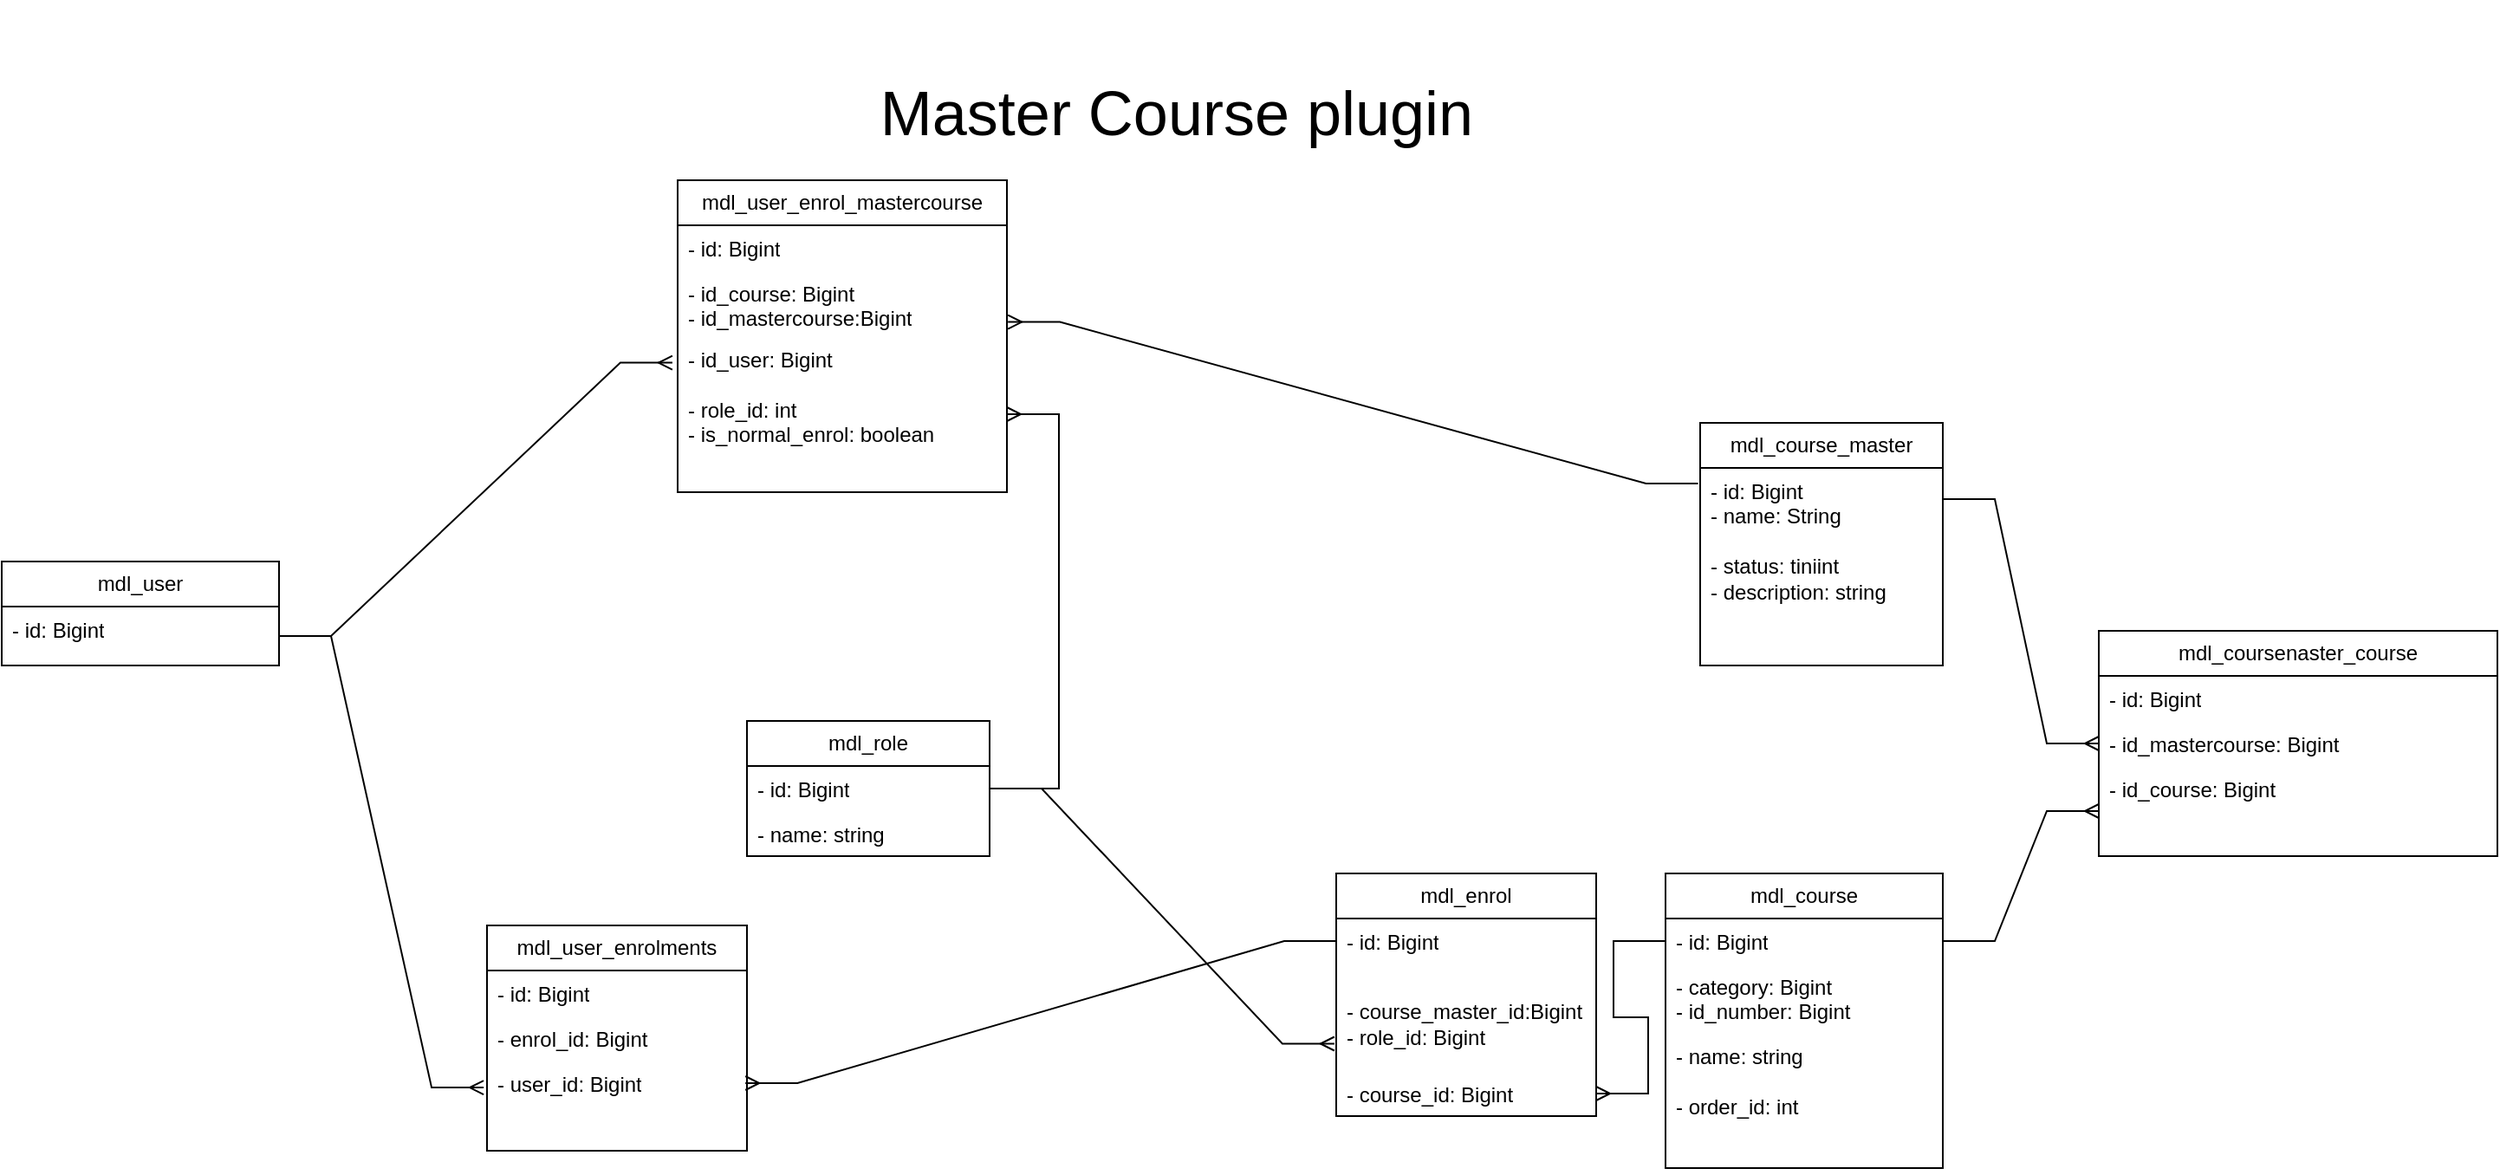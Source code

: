 <mxfile>
    <diagram name="Trang-1" id="vvAySkEcpuYet9gHZzhA">
        <mxGraphModel dx="2301" dy="2097" grid="1" gridSize="10" guides="1" tooltips="1" connect="1" arrows="1" fold="1" page="1" pageScale="1" pageWidth="827" pageHeight="1169" math="0" shadow="0">
            <root>
                <mxCell id="0"/>
                <mxCell id="1" parent="0"/>
                <mxCell id="FjE_208zSfqARchq0bAL-17" value="mdl_user_enrolments" style="swimlane;fontStyle=0;childLayout=stackLayout;horizontal=1;startSize=26;fillColor=none;horizontalStack=0;resizeParent=1;resizeParentMax=0;resizeLast=0;collapsible=1;marginBottom=0;whiteSpace=wrap;html=1;" parent="1" vertex="1">
                    <mxGeometry x="-120" y="-180" width="150" height="130" as="geometry"/>
                </mxCell>
                <mxCell id="FjE_208zSfqARchq0bAL-18" value="- id: Bigint" style="text;strokeColor=none;fillColor=none;align=left;verticalAlign=top;spacingLeft=4;spacingRight=4;overflow=hidden;rotatable=0;points=[[0,0.5],[1,0.5]];portConstraint=eastwest;whiteSpace=wrap;html=1;" parent="FjE_208zSfqARchq0bAL-17" vertex="1">
                    <mxGeometry y="26" width="150" height="26" as="geometry"/>
                </mxCell>
                <mxCell id="FjE_208zSfqARchq0bAL-19" value="- enrol_id: Bigint" style="text;strokeColor=none;fillColor=none;align=left;verticalAlign=top;spacingLeft=4;spacingRight=4;overflow=hidden;rotatable=0;points=[[0,0.5],[1,0.5]];portConstraint=eastwest;whiteSpace=wrap;html=1;" parent="FjE_208zSfqARchq0bAL-17" vertex="1">
                    <mxGeometry y="52" width="150" height="26" as="geometry"/>
                </mxCell>
                <mxCell id="FjE_208zSfqARchq0bAL-20" value="- user_id: Bigint&lt;br&gt;" style="text;strokeColor=none;fillColor=none;align=left;verticalAlign=top;spacingLeft=4;spacingRight=4;overflow=hidden;rotatable=0;points=[[0,0.5],[1,0.5]];portConstraint=eastwest;whiteSpace=wrap;html=1;" parent="FjE_208zSfqARchq0bAL-17" vertex="1">
                    <mxGeometry y="78" width="150" height="52" as="geometry"/>
                </mxCell>
                <mxCell id="FjE_208zSfqARchq0bAL-21" value="mdl_enrol" style="swimlane;fontStyle=0;childLayout=stackLayout;horizontal=1;startSize=26;fillColor=none;horizontalStack=0;resizeParent=1;resizeParentMax=0;resizeLast=0;collapsible=1;marginBottom=0;whiteSpace=wrap;html=1;" parent="1" vertex="1">
                    <mxGeometry x="370" y="-210" width="150" height="140" as="geometry"/>
                </mxCell>
                <mxCell id="FjE_208zSfqARchq0bAL-22" value="- id: Bigint" style="text;strokeColor=none;fillColor=none;align=left;verticalAlign=top;spacingLeft=4;spacingRight=4;overflow=hidden;rotatable=0;points=[[0,0.5],[1,0.5]];portConstraint=eastwest;whiteSpace=wrap;html=1;" parent="FjE_208zSfqARchq0bAL-21" vertex="1">
                    <mxGeometry y="26" width="150" height="26" as="geometry"/>
                </mxCell>
                <mxCell id="FjE_208zSfqARchq0bAL-24" value="&lt;br&gt;- course_master_id:Bigint&lt;br&gt;- role_id: Bigint" style="text;strokeColor=none;fillColor=none;align=left;verticalAlign=top;spacingLeft=4;spacingRight=4;overflow=hidden;rotatable=0;points=[[0,0.5],[1,0.5]];portConstraint=eastwest;whiteSpace=wrap;html=1;" parent="FjE_208zSfqARchq0bAL-21" vertex="1">
                    <mxGeometry y="52" width="150" height="62" as="geometry"/>
                </mxCell>
                <mxCell id="FjE_208zSfqARchq0bAL-23" value="- course_id: Bigint" style="text;strokeColor=none;fillColor=none;align=left;verticalAlign=top;spacingLeft=4;spacingRight=4;overflow=hidden;rotatable=0;points=[[0,0.5],[1,0.5]];portConstraint=eastwest;whiteSpace=wrap;html=1;" parent="FjE_208zSfqARchq0bAL-21" vertex="1">
                    <mxGeometry y="114" width="150" height="26" as="geometry"/>
                </mxCell>
                <mxCell id="FjE_208zSfqARchq0bAL-25" value="mdl_role" style="swimlane;fontStyle=0;childLayout=stackLayout;horizontal=1;startSize=26;fillColor=none;horizontalStack=0;resizeParent=1;resizeParentMax=0;resizeLast=0;collapsible=1;marginBottom=0;whiteSpace=wrap;html=1;" parent="1" vertex="1">
                    <mxGeometry x="30" y="-298" width="140" height="78" as="geometry"/>
                </mxCell>
                <mxCell id="FjE_208zSfqARchq0bAL-26" value="- id: Bigint" style="text;strokeColor=none;fillColor=none;align=left;verticalAlign=top;spacingLeft=4;spacingRight=4;overflow=hidden;rotatable=0;points=[[0,0.5],[1,0.5]];portConstraint=eastwest;whiteSpace=wrap;html=1;" parent="FjE_208zSfqARchq0bAL-25" vertex="1">
                    <mxGeometry y="26" width="140" height="26" as="geometry"/>
                </mxCell>
                <mxCell id="FjE_208zSfqARchq0bAL-27" value="- name: string" style="text;strokeColor=none;fillColor=none;align=left;verticalAlign=top;spacingLeft=4;spacingRight=4;overflow=hidden;rotatable=0;points=[[0,0.5],[1,0.5]];portConstraint=eastwest;whiteSpace=wrap;html=1;" parent="FjE_208zSfqARchq0bAL-25" vertex="1">
                    <mxGeometry y="52" width="140" height="26" as="geometry"/>
                </mxCell>
                <mxCell id="FjE_208zSfqARchq0bAL-36" value="mdl_course" style="swimlane;fontStyle=0;childLayout=stackLayout;horizontal=1;startSize=26;fillColor=none;horizontalStack=0;resizeParent=1;resizeParentMax=0;resizeLast=0;collapsible=1;marginBottom=0;whiteSpace=wrap;html=1;" parent="1" vertex="1">
                    <mxGeometry x="560" y="-210" width="160" height="170" as="geometry">
                        <mxRectangle x="160" y="310" width="100" height="30" as="alternateBounds"/>
                    </mxGeometry>
                </mxCell>
                <mxCell id="FjE_208zSfqARchq0bAL-37" value="- id: Bigint" style="text;strokeColor=none;fillColor=none;align=left;verticalAlign=top;spacingLeft=4;spacingRight=4;overflow=hidden;rotatable=0;points=[[0,0.5],[1,0.5]];portConstraint=eastwest;whiteSpace=wrap;html=1;" parent="FjE_208zSfqARchq0bAL-36" vertex="1">
                    <mxGeometry y="26" width="160" height="26" as="geometry"/>
                </mxCell>
                <mxCell id="FjE_208zSfqARchq0bAL-38" value="- category: Bigint&lt;br&gt;- id_number: Bigint" style="text;strokeColor=none;fillColor=none;align=left;verticalAlign=top;spacingLeft=4;spacingRight=4;overflow=hidden;rotatable=0;points=[[0,0.5],[1,0.5]];portConstraint=eastwest;whiteSpace=wrap;html=1;" parent="FjE_208zSfqARchq0bAL-36" vertex="1">
                    <mxGeometry y="52" width="160" height="40" as="geometry"/>
                </mxCell>
                <mxCell id="FjE_208zSfqARchq0bAL-39" value="- name: string&lt;br&gt;&lt;br&gt;- order_id: int" style="text;strokeColor=none;fillColor=none;align=left;verticalAlign=top;spacingLeft=4;spacingRight=4;overflow=hidden;rotatable=0;points=[[0,0.5],[1,0.5]];portConstraint=eastwest;whiteSpace=wrap;html=1;" parent="FjE_208zSfqARchq0bAL-36" vertex="1">
                    <mxGeometry y="92" width="160" height="78" as="geometry"/>
                </mxCell>
                <mxCell id="FjE_208zSfqARchq0bAL-51" value="mdl_course_master" style="swimlane;fontStyle=0;childLayout=stackLayout;horizontal=1;startSize=26;fillColor=none;horizontalStack=0;resizeParent=1;resizeParentMax=0;resizeLast=0;collapsible=1;marginBottom=0;whiteSpace=wrap;html=1;" parent="1" vertex="1">
                    <mxGeometry x="580" y="-470" width="140" height="140" as="geometry"/>
                </mxCell>
                <mxCell id="FjE_208zSfqARchq0bAL-52" value="- id: Bigint&lt;br&gt;- name: String&lt;br&gt;&lt;br&gt;- status: tiniint&lt;br&gt;- description: string" style="text;strokeColor=none;fillColor=none;align=left;verticalAlign=top;spacingLeft=4;spacingRight=4;overflow=hidden;rotatable=0;points=[[0,0.5],[1,0.5]];portConstraint=eastwest;whiteSpace=wrap;html=1;" parent="FjE_208zSfqARchq0bAL-51" vertex="1">
                    <mxGeometry y="26" width="140" height="114" as="geometry"/>
                </mxCell>
                <mxCell id="FjE_208zSfqARchq0bAL-60" value="mdl_user" style="swimlane;fontStyle=0;childLayout=stackLayout;horizontal=1;startSize=26;fillColor=none;horizontalStack=0;resizeParent=1;resizeParentMax=0;resizeLast=0;collapsible=1;marginBottom=0;whiteSpace=wrap;html=1;" parent="1" vertex="1">
                    <mxGeometry x="-400" y="-390" width="160" height="60" as="geometry"/>
                </mxCell>
                <mxCell id="FjE_208zSfqARchq0bAL-61" value="- id: Bigint" style="text;strokeColor=none;fillColor=none;align=left;verticalAlign=top;spacingLeft=4;spacingRight=4;overflow=hidden;rotatable=0;points=[[0,0.5],[1,0.5]];portConstraint=eastwest;whiteSpace=wrap;html=1;" parent="FjE_208zSfqARchq0bAL-60" vertex="1">
                    <mxGeometry y="26" width="160" height="34" as="geometry"/>
                </mxCell>
                <mxCell id="FjE_208zSfqARchq0bAL-71" value="" style="edgeStyle=entityRelationEdgeStyle;fontSize=12;html=1;endArrow=ERmany;rounded=0;exitX=0;exitY=0.5;exitDx=0;exitDy=0;entryX=0.994;entryY=0.25;entryDx=0;entryDy=0;entryPerimeter=0;" parent="1" source="FjE_208zSfqARchq0bAL-22" target="FjE_208zSfqARchq0bAL-20" edge="1">
                    <mxGeometry width="100" height="100" relative="1" as="geometry">
                        <mxPoint x="350" y="280" as="sourcePoint"/>
                        <mxPoint x="450" y="180" as="targetPoint"/>
                    </mxGeometry>
                </mxCell>
                <mxCell id="FjE_208zSfqARchq0bAL-72" value="" style="edgeStyle=entityRelationEdgeStyle;fontSize=12;html=1;endArrow=ERmany;rounded=0;exitX=1;exitY=0.5;exitDx=0;exitDy=0;entryX=-0.007;entryY=0.746;entryDx=0;entryDy=0;entryPerimeter=0;" parent="1" source="FjE_208zSfqARchq0bAL-26" target="FjE_208zSfqARchq0bAL-24" edge="1">
                    <mxGeometry width="100" height="100" relative="1" as="geometry">
                        <mxPoint x="350" y="280" as="sourcePoint"/>
                        <mxPoint x="450" y="180" as="targetPoint"/>
                    </mxGeometry>
                </mxCell>
                <mxCell id="FjE_208zSfqARchq0bAL-73" value="&lt;font style=&quot;font-size: 36px;&quot;&gt;Master Course plugin&lt;/font&gt;" style="text;html=1;strokeColor=none;fillColor=none;align=center;verticalAlign=middle;whiteSpace=wrap;rounded=0;" parent="1" vertex="1">
                    <mxGeometry x="80" y="-714" width="396" height="130" as="geometry"/>
                </mxCell>
                <mxCell id="y1xLyGdMRMNzuJavJluG-1" value="mdl_user_enrol_mastercourse" style="swimlane;fontStyle=0;childLayout=stackLayout;horizontal=1;startSize=26;fillColor=none;horizontalStack=0;resizeParent=1;resizeParentMax=0;resizeLast=0;collapsible=1;marginBottom=0;whiteSpace=wrap;html=1;" parent="1" vertex="1">
                    <mxGeometry x="-10" y="-610" width="190" height="180" as="geometry"/>
                </mxCell>
                <mxCell id="y1xLyGdMRMNzuJavJluG-2" value="- id: Bigint" style="text;strokeColor=none;fillColor=none;align=left;verticalAlign=top;spacingLeft=4;spacingRight=4;overflow=hidden;rotatable=0;points=[[0,0.5],[1,0.5]];portConstraint=eastwest;whiteSpace=wrap;html=1;" parent="y1xLyGdMRMNzuJavJluG-1" vertex="1">
                    <mxGeometry y="26" width="190" height="26" as="geometry"/>
                </mxCell>
                <mxCell id="y1xLyGdMRMNzuJavJluG-3" value="- id_course: Bigint&lt;br&gt;- id_mastercourse:Bigint&lt;br&gt;" style="text;strokeColor=none;fillColor=none;align=left;verticalAlign=top;spacingLeft=4;spacingRight=4;overflow=hidden;rotatable=0;points=[[0,0.5],[1,0.5]];portConstraint=eastwest;whiteSpace=wrap;html=1;" parent="y1xLyGdMRMNzuJavJluG-1" vertex="1">
                    <mxGeometry y="52" width="190" height="38" as="geometry"/>
                </mxCell>
                <mxCell id="y1xLyGdMRMNzuJavJluG-4" value="- id_user: Bigint&lt;br&gt;&lt;br&gt;- role_id: int&lt;br&gt;- is_normal_enrol: boolean" style="text;strokeColor=none;fillColor=none;align=left;verticalAlign=top;spacingLeft=4;spacingRight=4;overflow=hidden;rotatable=0;points=[[0,0.5],[1,0.5]];portConstraint=eastwest;whiteSpace=wrap;html=1;" parent="y1xLyGdMRMNzuJavJluG-1" vertex="1">
                    <mxGeometry y="90" width="190" height="90" as="geometry"/>
                </mxCell>
                <mxCell id="y1xLyGdMRMNzuJavJluG-6" value="" style="edgeStyle=entityRelationEdgeStyle;fontSize=12;html=1;endArrow=ERmany;rounded=0;exitX=-0.009;exitY=0.079;exitDx=0;exitDy=0;exitPerimeter=0;entryX=1.003;entryY=0.784;entryDx=0;entryDy=0;entryPerimeter=0;" parent="1" source="FjE_208zSfqARchq0bAL-52" target="y1xLyGdMRMNzuJavJluG-3" edge="1">
                    <mxGeometry width="100" height="100" relative="1" as="geometry">
                        <mxPoint x="300" y="-180" as="sourcePoint"/>
                        <mxPoint x="380" y="-350" as="targetPoint"/>
                    </mxGeometry>
                </mxCell>
                <mxCell id="y1xLyGdMRMNzuJavJluG-8" value="" style="edgeStyle=entityRelationEdgeStyle;fontSize=12;html=1;endArrow=ERmany;rounded=0;exitX=1;exitY=0.5;exitDx=0;exitDy=0;" parent="1" source="FjE_208zSfqARchq0bAL-26" target="y1xLyGdMRMNzuJavJluG-4" edge="1">
                    <mxGeometry width="100" height="100" relative="1" as="geometry">
                        <mxPoint x="330" y="-260" as="sourcePoint"/>
                        <mxPoint x="430" y="-360" as="targetPoint"/>
                    </mxGeometry>
                </mxCell>
                <mxCell id="_tsE_jrd2fQnDCASBe8t-6" value="mdl_coursenaster_course" style="swimlane;fontStyle=0;childLayout=stackLayout;horizontal=1;startSize=26;fillColor=none;horizontalStack=0;resizeParent=1;resizeParentMax=0;resizeLast=0;collapsible=1;marginBottom=0;whiteSpace=wrap;html=1;" parent="1" vertex="1">
                    <mxGeometry x="810" y="-350" width="230" height="130" as="geometry"/>
                </mxCell>
                <mxCell id="_tsE_jrd2fQnDCASBe8t-7" value="- id: Bigint" style="text;strokeColor=none;fillColor=none;align=left;verticalAlign=top;spacingLeft=4;spacingRight=4;overflow=hidden;rotatable=0;points=[[0,0.5],[1,0.5]];portConstraint=eastwest;whiteSpace=wrap;html=1;" parent="_tsE_jrd2fQnDCASBe8t-6" vertex="1">
                    <mxGeometry y="26" width="230" height="26" as="geometry"/>
                </mxCell>
                <mxCell id="_tsE_jrd2fQnDCASBe8t-8" value="- id_mastercourse: Bigint" style="text;strokeColor=none;fillColor=none;align=left;verticalAlign=top;spacingLeft=4;spacingRight=4;overflow=hidden;rotatable=0;points=[[0,0.5],[1,0.5]];portConstraint=eastwest;whiteSpace=wrap;html=1;" parent="_tsE_jrd2fQnDCASBe8t-6" vertex="1">
                    <mxGeometry y="52" width="230" height="26" as="geometry"/>
                </mxCell>
                <mxCell id="_tsE_jrd2fQnDCASBe8t-9" value="- id_course: Bigint" style="text;strokeColor=none;fillColor=none;align=left;verticalAlign=top;spacingLeft=4;spacingRight=4;overflow=hidden;rotatable=0;points=[[0,0.5],[1,0.5]];portConstraint=eastwest;whiteSpace=wrap;html=1;" parent="_tsE_jrd2fQnDCASBe8t-6" vertex="1">
                    <mxGeometry y="78" width="230" height="52" as="geometry"/>
                </mxCell>
                <mxCell id="_tsE_jrd2fQnDCASBe8t-10" value="" style="edgeStyle=entityRelationEdgeStyle;fontSize=12;html=1;endArrow=ERmany;rounded=0;exitX=1;exitY=0.5;exitDx=0;exitDy=0;entryX=0;entryY=0.5;entryDx=0;entryDy=0;" parent="1" source="FjE_208zSfqARchq0bAL-37" target="_tsE_jrd2fQnDCASBe8t-9" edge="1">
                    <mxGeometry width="100" height="100" relative="1" as="geometry">
                        <mxPoint x="520" y="-200" as="sourcePoint"/>
                        <mxPoint x="620" y="-300" as="targetPoint"/>
                    </mxGeometry>
                </mxCell>
                <mxCell id="_tsE_jrd2fQnDCASBe8t-11" value="" style="edgeStyle=entityRelationEdgeStyle;fontSize=12;html=1;endArrow=ERmany;rounded=0;exitX=1;exitY=0.158;exitDx=0;exitDy=0;exitPerimeter=0;entryX=0;entryY=0.5;entryDx=0;entryDy=0;" parent="1" source="FjE_208zSfqARchq0bAL-52" target="_tsE_jrd2fQnDCASBe8t-8" edge="1">
                    <mxGeometry width="100" height="100" relative="1" as="geometry">
                        <mxPoint x="520" y="-200" as="sourcePoint"/>
                        <mxPoint x="620" y="-300" as="targetPoint"/>
                    </mxGeometry>
                </mxCell>
                <mxCell id="2" value="" style="edgeStyle=entityRelationEdgeStyle;fontSize=12;html=1;endArrow=ERmany;rounded=0;entryX=-0.016;entryY=0.17;entryDx=0;entryDy=0;entryPerimeter=0;exitX=1;exitY=0.5;exitDx=0;exitDy=0;" edge="1" parent="1" source="FjE_208zSfqARchq0bAL-61" target="y1xLyGdMRMNzuJavJluG-4">
                    <mxGeometry width="100" height="100" relative="1" as="geometry">
                        <mxPoint x="-187.62" y="-278" as="sourcePoint"/>
                        <mxPoint x="180.0" y="-417.172" as="targetPoint"/>
                    </mxGeometry>
                </mxCell>
                <mxCell id="3" value="" style="edgeStyle=entityRelationEdgeStyle;fontSize=12;html=1;endArrow=ERmany;rounded=0;entryX=-0.013;entryY=0.299;entryDx=0;entryDy=0;entryPerimeter=0;exitX=1;exitY=0.5;exitDx=0;exitDy=0;" edge="1" parent="1" source="FjE_208zSfqARchq0bAL-61" target="FjE_208zSfqARchq0bAL-20">
                    <mxGeometry width="100" height="100" relative="1" as="geometry">
                        <mxPoint x="-240" y="-340" as="sourcePoint"/>
                        <mxPoint x="-150" y="-160" as="targetPoint"/>
                    </mxGeometry>
                </mxCell>
                <mxCell id="4" value="" style="edgeStyle=entityRelationEdgeStyle;fontSize=12;html=1;endArrow=ERmany;rounded=0;exitX=0;exitY=0.5;exitDx=0;exitDy=0;" edge="1" parent="1" source="FjE_208zSfqARchq0bAL-37" target="FjE_208zSfqARchq0bAL-23">
                    <mxGeometry width="100" height="100" relative="1" as="geometry">
                        <mxPoint x="730" y="-161.0" as="sourcePoint"/>
                        <mxPoint x="820" y="-236.0" as="targetPoint"/>
                    </mxGeometry>
                </mxCell>
            </root>
        </mxGraphModel>
    </diagram>
</mxfile>